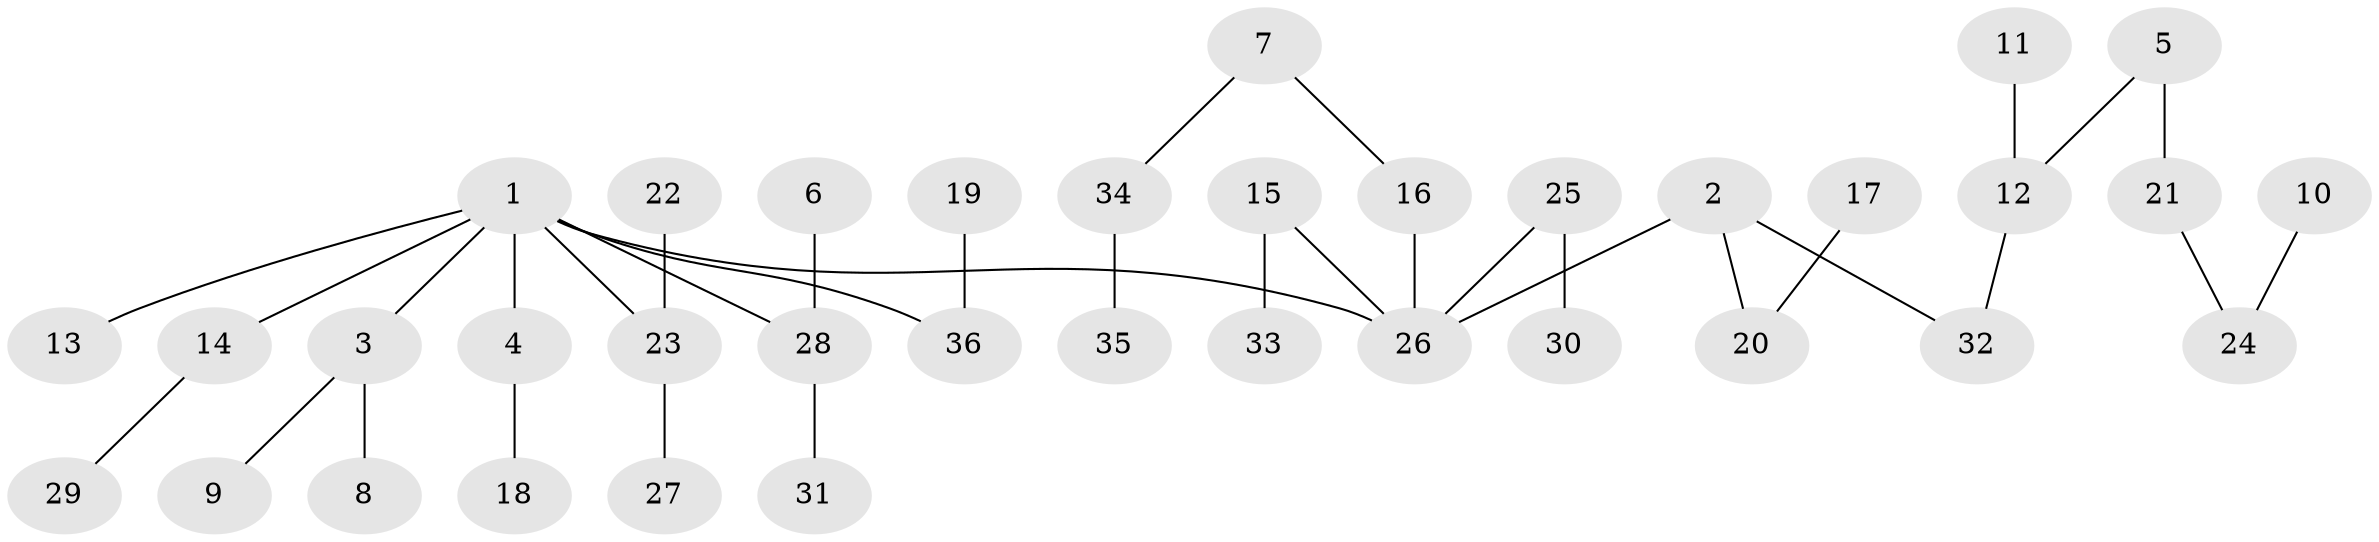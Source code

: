 // original degree distribution, {5: 0.041666666666666664, 2: 0.3333333333333333, 4: 0.05555555555555555, 3: 0.1527777777777778, 1: 0.4166666666666667}
// Generated by graph-tools (version 1.1) at 2025/26/03/09/25 03:26:29]
// undirected, 36 vertices, 35 edges
graph export_dot {
graph [start="1"]
  node [color=gray90,style=filled];
  1;
  2;
  3;
  4;
  5;
  6;
  7;
  8;
  9;
  10;
  11;
  12;
  13;
  14;
  15;
  16;
  17;
  18;
  19;
  20;
  21;
  22;
  23;
  24;
  25;
  26;
  27;
  28;
  29;
  30;
  31;
  32;
  33;
  34;
  35;
  36;
  1 -- 3 [weight=1.0];
  1 -- 4 [weight=1.0];
  1 -- 13 [weight=1.0];
  1 -- 14 [weight=1.0];
  1 -- 23 [weight=1.0];
  1 -- 26 [weight=1.0];
  1 -- 28 [weight=1.0];
  1 -- 36 [weight=1.0];
  2 -- 20 [weight=1.0];
  2 -- 26 [weight=1.0];
  2 -- 32 [weight=1.0];
  3 -- 8 [weight=1.0];
  3 -- 9 [weight=1.0];
  4 -- 18 [weight=1.0];
  5 -- 12 [weight=1.0];
  5 -- 21 [weight=1.0];
  6 -- 28 [weight=1.0];
  7 -- 16 [weight=1.0];
  7 -- 34 [weight=1.0];
  10 -- 24 [weight=1.0];
  11 -- 12 [weight=1.0];
  12 -- 32 [weight=1.0];
  14 -- 29 [weight=1.0];
  15 -- 26 [weight=1.0];
  15 -- 33 [weight=1.0];
  16 -- 26 [weight=1.0];
  17 -- 20 [weight=1.0];
  19 -- 36 [weight=1.0];
  21 -- 24 [weight=1.0];
  22 -- 23 [weight=1.0];
  23 -- 27 [weight=1.0];
  25 -- 26 [weight=1.0];
  25 -- 30 [weight=1.0];
  28 -- 31 [weight=1.0];
  34 -- 35 [weight=1.0];
}
